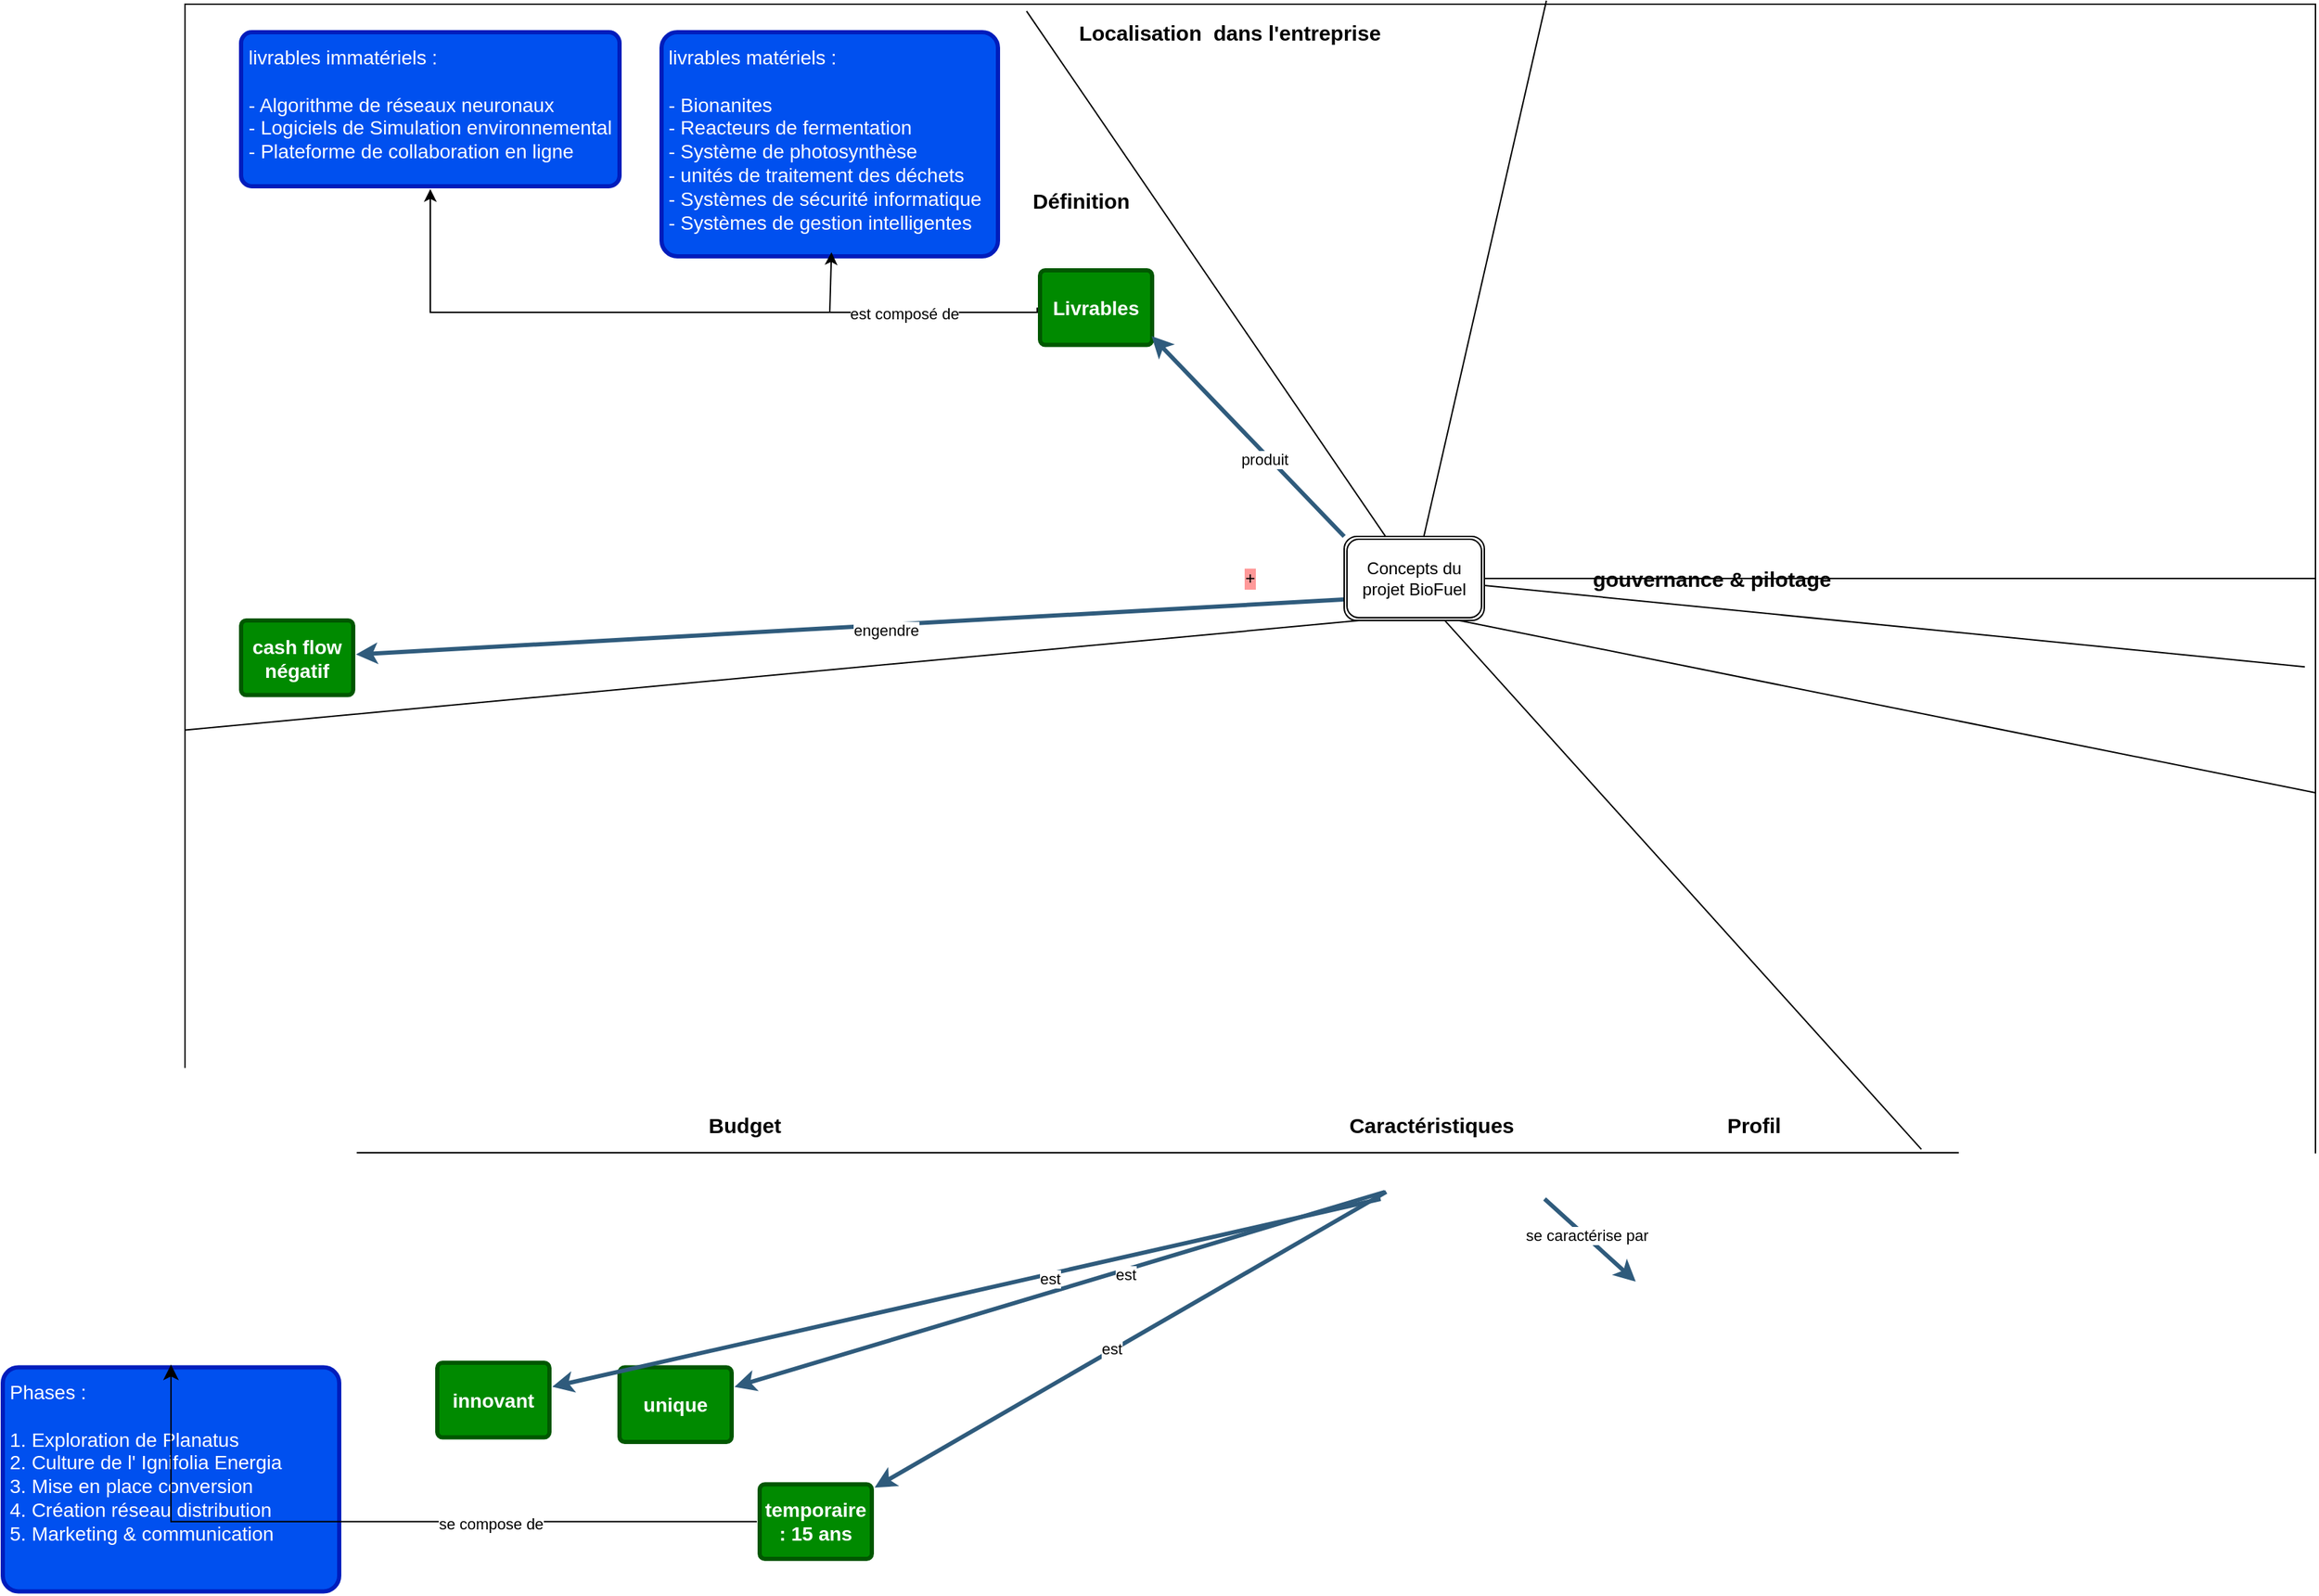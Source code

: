 <mxfile version="24.7.17">
  <diagram name="Page-1" id="CLKjj0uphk9o_yIqqThG">
    <mxGraphModel dx="2022" dy="1794" grid="1" gridSize="10" guides="1" tooltips="1" connect="1" arrows="1" fold="1" page="1" pageScale="1" pageWidth="827" pageHeight="1169" math="0" shadow="0">
      <root>
        <mxCell id="0" />
        <mxCell id="1" parent="0" />
        <mxCell id="VC-tiXhj3lt7oMg_6m5k-3" value="+" style="rounded=0;whiteSpace=wrap;html=1;labelBackgroundColor=#FF9999;" vertex="1" parent="1">
          <mxGeometry x="-360" y="-400" width="1520" height="820" as="geometry" />
        </mxCell>
        <mxCell id="VC-tiXhj3lt7oMg_6m5k-4" value="" style="endArrow=none;html=1;rounded=0;entryX=0.395;entryY=0.006;entryDx=0;entryDy=0;entryPerimeter=0;" edge="1" parent="1" source="VC-tiXhj3lt7oMg_6m5k-42" target="VC-tiXhj3lt7oMg_6m5k-3">
          <mxGeometry width="50" height="50" relative="1" as="geometry">
            <mxPoint x="378.442" y="214.569" as="sourcePoint" />
            <mxPoint x="440" y="90" as="targetPoint" />
          </mxGeometry>
        </mxCell>
        <mxCell id="VC-tiXhj3lt7oMg_6m5k-5" value="" style="endArrow=none;html=1;rounded=0;exitX=0;exitY=0.632;exitDx=0;exitDy=0;exitPerimeter=0;" edge="1" parent="1" source="VC-tiXhj3lt7oMg_6m5k-3">
          <mxGeometry width="50" height="50" relative="1" as="geometry">
            <mxPoint x="-340.0" y="64.73" as="sourcePoint" />
            <mxPoint x="477.88" y="40.002" as="targetPoint" />
          </mxGeometry>
        </mxCell>
        <mxCell id="VC-tiXhj3lt7oMg_6m5k-6" value="Définition" style="text;strokeColor=none;fillColor=none;html=1;fontSize=15;fontStyle=1;verticalAlign=middle;align=center;" vertex="1" parent="1">
          <mxGeometry x="240" y="-270" width="77" height="20" as="geometry" />
        </mxCell>
        <mxCell id="VC-tiXhj3lt7oMg_6m5k-7" value="" style="endArrow=none;html=1;rounded=0;entryX=0.639;entryY=-0.003;entryDx=0;entryDy=0;entryPerimeter=0;" edge="1" parent="1" source="VC-tiXhj3lt7oMg_6m5k-42" target="VC-tiXhj3lt7oMg_6m5k-3">
          <mxGeometry width="50" height="50" relative="1" as="geometry">
            <mxPoint x="421.558" y="214.569" as="sourcePoint" />
            <mxPoint x="229" y="9" as="targetPoint" />
          </mxGeometry>
        </mxCell>
        <mxCell id="VC-tiXhj3lt7oMg_6m5k-8" value="Localisation&amp;nbsp; dans l&#39;entreprise" style="text;strokeColor=none;fillColor=none;html=1;fontSize=15;fontStyle=1;verticalAlign=middle;align=center;" vertex="1" parent="1">
          <mxGeometry x="240" y="-390" width="290" height="20" as="geometry" />
        </mxCell>
        <mxCell id="VC-tiXhj3lt7oMg_6m5k-9" value="" style="endArrow=none;html=1;rounded=0;entryX=0.995;entryY=0.577;entryDx=0;entryDy=0;entryPerimeter=0;" edge="1" parent="1" source="VC-tiXhj3lt7oMg_6m5k-42" target="VC-tiXhj3lt7oMg_6m5k-3">
          <mxGeometry width="50" height="50" relative="1" as="geometry">
            <mxPoint x="430.0" y="225" as="sourcePoint" />
            <mxPoint x="364" y="7" as="targetPoint" />
          </mxGeometry>
        </mxCell>
        <mxCell id="VC-tiXhj3lt7oMg_6m5k-10" value="gouvernance &amp;amp; pilotage" style="text;strokeColor=none;fillColor=none;html=1;fontSize=15;fontStyle=1;verticalAlign=middle;align=center;" vertex="1" parent="1">
          <mxGeometry x="690" width="77" height="20" as="geometry" />
        </mxCell>
        <mxCell id="VC-tiXhj3lt7oMg_6m5k-11" value="" style="endArrow=none;html=1;rounded=0;" edge="1" parent="1" source="VC-tiXhj3lt7oMg_6m5k-42" target="VC-tiXhj3lt7oMg_6m5k-3">
          <mxGeometry width="50" height="50" relative="1" as="geometry">
            <mxPoint x="388.24" y="237.42" as="sourcePoint" />
            <mxPoint x="828" y="102" as="targetPoint" />
          </mxGeometry>
        </mxCell>
        <mxCell id="VC-tiXhj3lt7oMg_6m5k-12" value="Caractéristiques" style="text;strokeColor=none;fillColor=none;html=1;fontSize=15;fontStyle=1;verticalAlign=middle;align=center;" vertex="1" parent="1">
          <mxGeometry x="490" y="390" width="77" height="20" as="geometry" />
        </mxCell>
        <mxCell id="VC-tiXhj3lt7oMg_6m5k-13" value="Budget" style="text;strokeColor=none;fillColor=none;html=1;fontSize=15;fontStyle=1;verticalAlign=middle;align=center;" vertex="1" parent="1">
          <mxGeometry y="390" width="77" height="20" as="geometry" />
        </mxCell>
        <mxCell id="VC-tiXhj3lt7oMg_6m5k-15" value="" style="endArrow=none;html=1;rounded=0;exitX=0.697;exitY=0.961;exitDx=0;exitDy=0;exitPerimeter=0;entryX=0.815;entryY=0.997;entryDx=0;entryDy=0;entryPerimeter=0;" edge="1" parent="1" source="VC-tiXhj3lt7oMg_6m5k-42" target="VC-tiXhj3lt7oMg_6m5k-3">
          <mxGeometry width="50" height="50" relative="1" as="geometry">
            <mxPoint x="411.82" y="238.83" as="sourcePoint" />
            <mxPoint x="377" y="430" as="targetPoint" />
          </mxGeometry>
        </mxCell>
        <mxCell id="VC-tiXhj3lt7oMg_6m5k-17" value="Profil" style="text;strokeColor=none;fillColor=none;html=1;fontSize=15;fontStyle=1;verticalAlign=middle;align=center;" vertex="1" parent="1">
          <mxGeometry x="720" y="390" width="77" height="20" as="geometry" />
        </mxCell>
        <mxCell id="VC-tiXhj3lt7oMg_6m5k-18" value="" style="edgeStyle=none;rounded=0;jumpStyle=none;html=1;shadow=0;labelBackgroundColor=none;startArrow=none;startFill=0;endArrow=classic;endFill=1;jettySize=auto;orthogonalLoop=1;strokeColor=#2F5B7C;strokeWidth=3;fontFamily=Helvetica;fontSize=16;fontColor=#23445D;spacing=5;" edge="1" parent="1">
          <mxGeometry relative="1" as="geometry">
            <mxPoint x="610" y="453" as="sourcePoint" />
            <mxPoint x="675" y="512" as="targetPoint" />
          </mxGeometry>
        </mxCell>
        <mxCell id="VC-tiXhj3lt7oMg_6m5k-19" value="se caractérise par" style="edgeLabel;html=1;align=center;verticalAlign=middle;resizable=0;points=[];" vertex="1" connectable="0" parent="VC-tiXhj3lt7oMg_6m5k-18">
          <mxGeometry x="-0.113" y="1" relative="1" as="geometry">
            <mxPoint as="offset" />
          </mxGeometry>
        </mxCell>
        <mxCell id="VC-tiXhj3lt7oMg_6m5k-20" value="" style="edgeStyle=none;rounded=0;jumpStyle=none;html=1;shadow=0;labelBackgroundColor=none;startArrow=none;startFill=0;endArrow=classic;endFill=1;jettySize=auto;orthogonalLoop=1;strokeColor=#2F5B7C;strokeWidth=3;fontFamily=Helvetica;fontSize=16;fontColor=#23445D;spacing=5;exitX=0.019;exitY=0.944;exitDx=0;exitDy=0;exitPerimeter=0;" edge="1" parent="1" target="VC-tiXhj3lt7oMg_6m5k-22">
          <mxGeometry relative="1" as="geometry">
            <mxPoint x="496" y="448" as="sourcePoint" />
          </mxGeometry>
        </mxCell>
        <mxCell id="VC-tiXhj3lt7oMg_6m5k-21" value="est" style="edgeLabel;html=1;align=center;verticalAlign=middle;resizable=0;points=[];" vertex="1" connectable="0" parent="VC-tiXhj3lt7oMg_6m5k-20">
          <mxGeometry x="-0.198" y="3" relative="1" as="geometry">
            <mxPoint as="offset" />
          </mxGeometry>
        </mxCell>
        <mxCell id="VC-tiXhj3lt7oMg_6m5k-22" value="unique" style="rounded=1;whiteSpace=wrap;html=1;shadow=0;labelBackgroundColor=none;strokeColor=#005700;strokeWidth=3;fillColor=#008a00;fontFamily=Helvetica;fontSize=14;fontColor=#ffffff;align=center;spacing=5;fontStyle=1;arcSize=7;perimeterSpacing=2;" vertex="1" parent="1">
          <mxGeometry x="-50" y="573.25" width="80" height="53.25" as="geometry" />
        </mxCell>
        <mxCell id="VC-tiXhj3lt7oMg_6m5k-23" value="" style="edgeStyle=none;rounded=0;jumpStyle=none;html=1;shadow=0;labelBackgroundColor=none;startArrow=none;startFill=0;endArrow=classic;endFill=1;jettySize=auto;orthogonalLoop=1;strokeColor=#2F5B7C;strokeWidth=3;fontFamily=Helvetica;fontSize=16;fontColor=#23445D;spacing=5;exitX=0.028;exitY=0.935;exitDx=0;exitDy=0;exitPerimeter=0;" edge="1" parent="1" target="VC-tiXhj3lt7oMg_6m5k-25">
          <mxGeometry relative="1" as="geometry">
            <mxPoint x="497" y="448" as="sourcePoint" />
          </mxGeometry>
        </mxCell>
        <mxCell id="VC-tiXhj3lt7oMg_6m5k-24" value="est" style="edgeLabel;html=1;align=center;verticalAlign=middle;resizable=0;points=[];" vertex="1" connectable="0" parent="VC-tiXhj3lt7oMg_6m5k-23">
          <mxGeometry x="-0.198" y="3" relative="1" as="geometry">
            <mxPoint x="-51" y="25" as="offset" />
          </mxGeometry>
        </mxCell>
        <mxCell id="VC-tiXhj3lt7oMg_6m5k-25" value="temporaire : 15 ans" style="rounded=1;whiteSpace=wrap;html=1;shadow=0;labelBackgroundColor=none;strokeColor=#005700;strokeWidth=3;fillColor=#008a00;fontFamily=Helvetica;fontSize=14;fontColor=#ffffff;align=center;spacing=5;fontStyle=1;arcSize=7;perimeterSpacing=2;" vertex="1" parent="1">
          <mxGeometry x="50" y="656.75" width="80" height="53.25" as="geometry" />
        </mxCell>
        <mxCell id="VC-tiXhj3lt7oMg_6m5k-26" value="" style="edgeStyle=none;rounded=0;jumpStyle=none;html=1;shadow=0;labelBackgroundColor=none;startArrow=none;startFill=0;endArrow=classic;endFill=1;jettySize=auto;orthogonalLoop=1;strokeColor=#2F5B7C;strokeWidth=3;fontFamily=Helvetica;fontSize=16;fontColor=#23445D;spacing=5;exitX=0;exitY=1;exitDx=0;exitDy=0;" edge="1" parent="1" target="VC-tiXhj3lt7oMg_6m5k-38">
          <mxGeometry relative="1" as="geometry">
            <mxPoint x="493" y="453" as="sourcePoint" />
          </mxGeometry>
        </mxCell>
        <mxCell id="VC-tiXhj3lt7oMg_6m5k-27" value="est" style="edgeLabel;html=1;align=center;verticalAlign=middle;resizable=0;points=[];" vertex="1" connectable="0" parent="VC-tiXhj3lt7oMg_6m5k-26">
          <mxGeometry x="-0.198" y="3" relative="1" as="geometry">
            <mxPoint as="offset" />
          </mxGeometry>
        </mxCell>
        <mxCell id="VC-tiXhj3lt7oMg_6m5k-28" value="" style="edgeStyle=none;rounded=0;jumpStyle=none;html=1;shadow=0;labelBackgroundColor=none;startArrow=none;startFill=0;endArrow=classic;endFill=1;jettySize=auto;orthogonalLoop=1;strokeColor=#2F5B7C;strokeWidth=3;fontFamily=Helvetica;fontSize=16;fontColor=#23445D;spacing=5;exitX=0;exitY=0.75;exitDx=0;exitDy=0;" edge="1" parent="1" target="VC-tiXhj3lt7oMg_6m5k-30" source="VC-tiXhj3lt7oMg_6m5k-42">
          <mxGeometry relative="1" as="geometry">
            <mxPoint x="497" y="448" as="sourcePoint" />
          </mxGeometry>
        </mxCell>
        <mxCell id="VC-tiXhj3lt7oMg_6m5k-29" value="engendre" style="edgeLabel;html=1;align=center;verticalAlign=middle;resizable=0;points=[];" vertex="1" connectable="0" parent="VC-tiXhj3lt7oMg_6m5k-28">
          <mxGeometry x="-0.099" y="4" relative="1" as="geometry">
            <mxPoint x="-10" as="offset" />
          </mxGeometry>
        </mxCell>
        <mxCell id="VC-tiXhj3lt7oMg_6m5k-30" value="cash flow négatif" style="rounded=1;whiteSpace=wrap;html=1;shadow=0;labelBackgroundColor=none;strokeColor=#005700;strokeWidth=3;fillColor=#008a00;fontFamily=Helvetica;fontSize=14;fontColor=#ffffff;align=center;spacing=5;fontStyle=1;arcSize=7;perimeterSpacing=2;" vertex="1" parent="1">
          <mxGeometry x="-320" y="40" width="80" height="53.25" as="geometry" />
        </mxCell>
        <mxCell id="VC-tiXhj3lt7oMg_6m5k-31" value="&lt;div align=&quot;left&quot;&gt;livrables immatériels :&lt;/div&gt;&lt;div align=&quot;left&quot;&gt;&lt;br&gt;&lt;/div&gt;&lt;div align=&quot;left&quot;&gt;- Algorithme de réseaux neuronaux&lt;/div&gt;&lt;div align=&quot;left&quot;&gt;- Logiciels de Simulation environnemental&lt;/div&gt;&lt;div align=&quot;left&quot;&gt;- Plateforme de collaboration en ligne&lt;br&gt;&lt;/div&gt;" style="rounded=1;whiteSpace=wrap;html=1;shadow=0;labelBackgroundColor=none;strokeColor=#001DBC;strokeWidth=3;fillColor=#0050ef;fontFamily=Helvetica;fontSize=14;fontColor=#ffffff;align=center;spacing=5;fontStyle=0;arcSize=7;perimeterSpacing=2;verticalAlign=top;" vertex="1" parent="1">
          <mxGeometry x="-320" y="-380" width="270" height="110" as="geometry" />
        </mxCell>
        <mxCell id="VC-tiXhj3lt7oMg_6m5k-32" value="&lt;div&gt;livrables matériels :&lt;/div&gt;&lt;br&gt;&lt;div&gt;- Bionanites&lt;/div&gt;&lt;div&gt;- Reacteurs de fermentation&lt;br&gt;&lt;/div&gt;&lt;div&gt;- Système de photosynthèse&lt;/div&gt;&lt;div&gt;- unités de traitement des déchets&lt;/div&gt;&lt;div&gt;- Systèmes de sécurité informatique&lt;/div&gt;&lt;div&gt;- Systèmes de gestion intelligentes&lt;br&gt;&lt;/div&gt;" style="rounded=1;whiteSpace=wrap;html=1;shadow=0;labelBackgroundColor=none;strokeColor=#001DBC;strokeWidth=3;fillColor=#0050ef;fontFamily=Helvetica;fontSize=14;fontColor=#ffffff;align=left;spacing=5;fontStyle=0;arcSize=7;perimeterSpacing=2;verticalAlign=top;" vertex="1" parent="1">
          <mxGeometry x="-20" y="-380" width="240" height="160" as="geometry" />
        </mxCell>
        <mxCell id="VC-tiXhj3lt7oMg_6m5k-34" style="edgeStyle=orthogonalEdgeStyle;rounded=0;orthogonalLoop=1;jettySize=auto;html=1;exitX=0;exitY=0.5;exitDx=0;exitDy=0;entryX=0.5;entryY=1;entryDx=0;entryDy=0;" edge="1" parent="1" source="VC-tiXhj3lt7oMg_6m5k-35" target="VC-tiXhj3lt7oMg_6m5k-31">
          <mxGeometry relative="1" as="geometry">
            <mxPoint x="230" y="770" as="targetPoint" />
            <Array as="points">
              <mxPoint x="248" y="-180" />
              <mxPoint x="-185" y="-180" />
            </Array>
          </mxGeometry>
        </mxCell>
        <mxCell id="VC-tiXhj3lt7oMg_6m5k-45" value="est composé de " style="edgeLabel;html=1;align=center;verticalAlign=middle;resizable=0;points=[];" vertex="1" connectable="0" parent="VC-tiXhj3lt7oMg_6m5k-34">
          <mxGeometry x="-0.622" y="1" relative="1" as="geometry">
            <mxPoint as="offset" />
          </mxGeometry>
        </mxCell>
        <mxCell id="VC-tiXhj3lt7oMg_6m5k-35" value="Livrables" style="rounded=1;whiteSpace=wrap;html=1;shadow=0;labelBackgroundColor=none;strokeColor=#005700;strokeWidth=3;fillColor=#008a00;fontFamily=Helvetica;fontSize=14;fontColor=#ffffff;align=center;spacing=5;fontStyle=1;arcSize=7;perimeterSpacing=2;" vertex="1" parent="1">
          <mxGeometry x="250" y="-210" width="80" height="53.25" as="geometry" />
        </mxCell>
        <mxCell id="VC-tiXhj3lt7oMg_6m5k-36" value="" style="edgeStyle=none;rounded=0;jumpStyle=none;html=1;shadow=0;labelBackgroundColor=none;startArrow=none;startFill=0;endArrow=classic;endFill=1;jettySize=auto;orthogonalLoop=1;strokeColor=#2F5B7C;strokeWidth=3;fontFamily=Helvetica;fontSize=16;fontColor=#23445D;spacing=5;entryX=0.972;entryY=0.856;entryDx=0;entryDy=0;exitX=0;exitY=0;exitDx=0;exitDy=0;entryPerimeter=0;" edge="1" parent="1" target="VC-tiXhj3lt7oMg_6m5k-35" source="VC-tiXhj3lt7oMg_6m5k-42">
          <mxGeometry relative="1" as="geometry">
            <mxPoint x="470" y="580" as="sourcePoint" />
            <mxPoint x="477" y="528" as="targetPoint" />
          </mxGeometry>
        </mxCell>
        <mxCell id="VC-tiXhj3lt7oMg_6m5k-37" value="produit" style="edgeLabel;html=1;align=center;verticalAlign=middle;resizable=0;points=[];" vertex="1" connectable="0" parent="VC-tiXhj3lt7oMg_6m5k-36">
          <mxGeometry x="-0.198" y="3" relative="1" as="geometry">
            <mxPoint as="offset" />
          </mxGeometry>
        </mxCell>
        <mxCell id="VC-tiXhj3lt7oMg_6m5k-38" value="innovant" style="rounded=1;whiteSpace=wrap;html=1;shadow=0;labelBackgroundColor=none;strokeColor=#005700;strokeWidth=3;fillColor=#008a00;fontFamily=Helvetica;fontSize=14;fontColor=#ffffff;align=center;spacing=5;fontStyle=1;arcSize=7;perimeterSpacing=2;" vertex="1" parent="1">
          <mxGeometry x="-180" y="570" width="80" height="53.25" as="geometry" />
        </mxCell>
        <mxCell id="VC-tiXhj3lt7oMg_6m5k-39" value="&lt;div&gt;Phases : &lt;br&gt;&lt;/div&gt;&lt;div&gt;&lt;br&gt;&lt;/div&gt;&lt;div&gt;1. Exploration de Planatus&lt;/div&gt;&lt;div&gt;2. Culture de l&#39; Ignifolia Energia&lt;/div&gt;&lt;div&gt;3. Mise en place conversion&lt;/div&gt;&lt;div&gt;4. Création réseau distribution&lt;/div&gt;&lt;div&gt;5. Marketing &amp;amp; communication&lt;br&gt;&lt;/div&gt;&lt;div&gt;&lt;br&gt;&lt;/div&gt;" style="rounded=1;whiteSpace=wrap;html=1;shadow=0;labelBackgroundColor=none;strokeColor=#001DBC;strokeWidth=3;fillColor=#0050ef;fontFamily=Helvetica;fontSize=14;fontColor=#ffffff;align=left;spacing=5;fontStyle=0;arcSize=7;perimeterSpacing=2;verticalAlign=top;" vertex="1" parent="1">
          <mxGeometry x="-490" y="573.25" width="240" height="160" as="geometry" />
        </mxCell>
        <mxCell id="VC-tiXhj3lt7oMg_6m5k-40" value="" style="edgeStyle=segmentEdgeStyle;endArrow=classic;html=1;curved=0;rounded=0;endSize=8;startSize=8;exitX=0;exitY=0.5;exitDx=0;exitDy=0;entryX=0.5;entryY=0;entryDx=0;entryDy=0;" edge="1" parent="1" source="VC-tiXhj3lt7oMg_6m5k-25" target="VC-tiXhj3lt7oMg_6m5k-39">
          <mxGeometry width="50" height="50" relative="1" as="geometry">
            <mxPoint x="-130" y="720" as="sourcePoint" />
            <mxPoint x="-80" y="670" as="targetPoint" />
          </mxGeometry>
        </mxCell>
        <mxCell id="VC-tiXhj3lt7oMg_6m5k-41" value="se compose de " style="edgeLabel;html=1;align=center;verticalAlign=middle;resizable=0;points=[];" vertex="1" connectable="0" parent="VC-tiXhj3lt7oMg_6m5k-40">
          <mxGeometry x="-0.281" y="1" relative="1" as="geometry">
            <mxPoint as="offset" />
          </mxGeometry>
        </mxCell>
        <mxCell id="VC-tiXhj3lt7oMg_6m5k-43" value="" style="endArrow=none;html=1;rounded=0;" edge="1" parent="1" source="VC-tiXhj3lt7oMg_6m5k-3">
          <mxGeometry width="50" height="50" relative="1" as="geometry">
            <mxPoint x="411.82" y="238.83" as="sourcePoint" />
            <mxPoint x="549" y="40" as="targetPoint" />
          </mxGeometry>
        </mxCell>
        <mxCell id="VC-tiXhj3lt7oMg_6m5k-42" value="Concepts du projet BioFuel" style="shape=ext;double=1;rounded=1;whiteSpace=wrap;html=1;labelBackgroundColor=default;" vertex="1" parent="1">
          <mxGeometry x="467" y="-20" width="100" height="60" as="geometry" />
        </mxCell>
        <mxCell id="VC-tiXhj3lt7oMg_6m5k-44" value="" style="endArrow=classic;html=1;rounded=0;entryX=0.505;entryY=0.97;entryDx=0;entryDy=0;entryPerimeter=0;" edge="1" parent="1" target="VC-tiXhj3lt7oMg_6m5k-32">
          <mxGeometry width="50" height="50" relative="1" as="geometry">
            <mxPoint x="100" y="-180" as="sourcePoint" />
            <mxPoint x="-20" y="80" as="targetPoint" />
            <Array as="points" />
          </mxGeometry>
        </mxCell>
      </root>
    </mxGraphModel>
  </diagram>
</mxfile>
